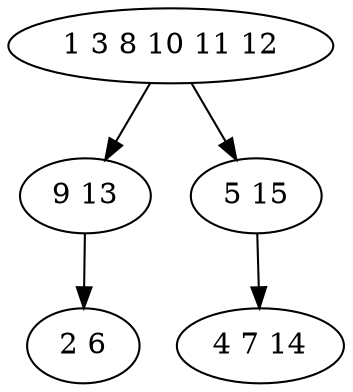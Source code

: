 digraph true_tree {
	"0" -> "1"
	"0" -> "2"
	"2" -> "3"
	"1" -> "4"
	"0" [label="1 3 8 10 11 12"];
	"1" [label="9 13"];
	"2" [label="5 15"];
	"3" [label="4 7 14"];
	"4" [label="2 6"];
}
